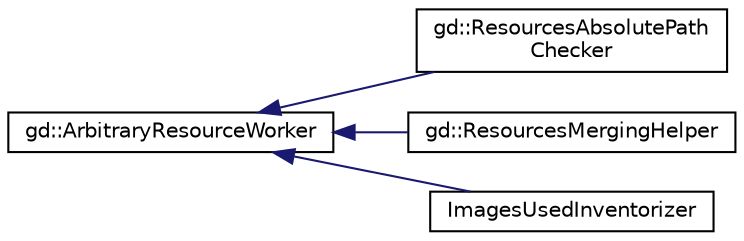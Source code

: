 digraph "Graphical Class Hierarchy"
{
  edge [fontname="Helvetica",fontsize="10",labelfontname="Helvetica",labelfontsize="10"];
  node [fontname="Helvetica",fontsize="10",shape=record];
  rankdir="LR";
  Node1 [label="gd::ArbitraryResourceWorker",height=0.2,width=0.4,color="black", fillcolor="white", style="filled",URL="$classgd_1_1_arbitrary_resource_worker.html",tooltip="ArbitraryResourceWorker is used so as to inventory resources and sometimes update them..."];
  Node1 -> Node2 [dir="back",color="midnightblue",fontsize="10",style="solid",fontname="Helvetica"];
  Node2 [label="gd::ResourcesAbsolutePath\lChecker",height=0.2,width=0.4,color="black", fillcolor="white", style="filled",URL="$classgd_1_1_resources_absolute_path_checker.html",tooltip="Helper used to check if a project has at least a resource with an absolute filename. "];
  Node1 -> Node3 [dir="back",color="midnightblue",fontsize="10",style="solid",fontname="Helvetica"];
  Node3 [label="gd::ResourcesMergingHelper",height=0.2,width=0.4,color="black", fillcolor="white", style="filled",URL="$classgd_1_1_resources_merging_helper.html",tooltip="ResourcesMergingHelper is used (mainly during compilation) so as to inventory resources and change th..."];
  Node1 -> Node4 [dir="back",color="midnightblue",fontsize="10",style="solid",fontname="Helvetica"];
  Node4 [label="ImagesUsedInventorizer",height=0.2,width=0.4,color="black", fillcolor="white", style="filled",URL="$class_images_used_inventorizer.html",tooltip="Class used to track all images used in a game. "];
}
